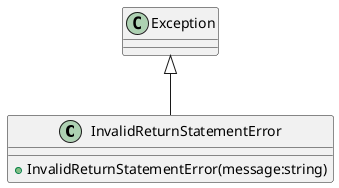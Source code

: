 @startuml
class InvalidReturnStatementError {
    + InvalidReturnStatementError(message:string)
}
Exception <|-- InvalidReturnStatementError
@enduml
